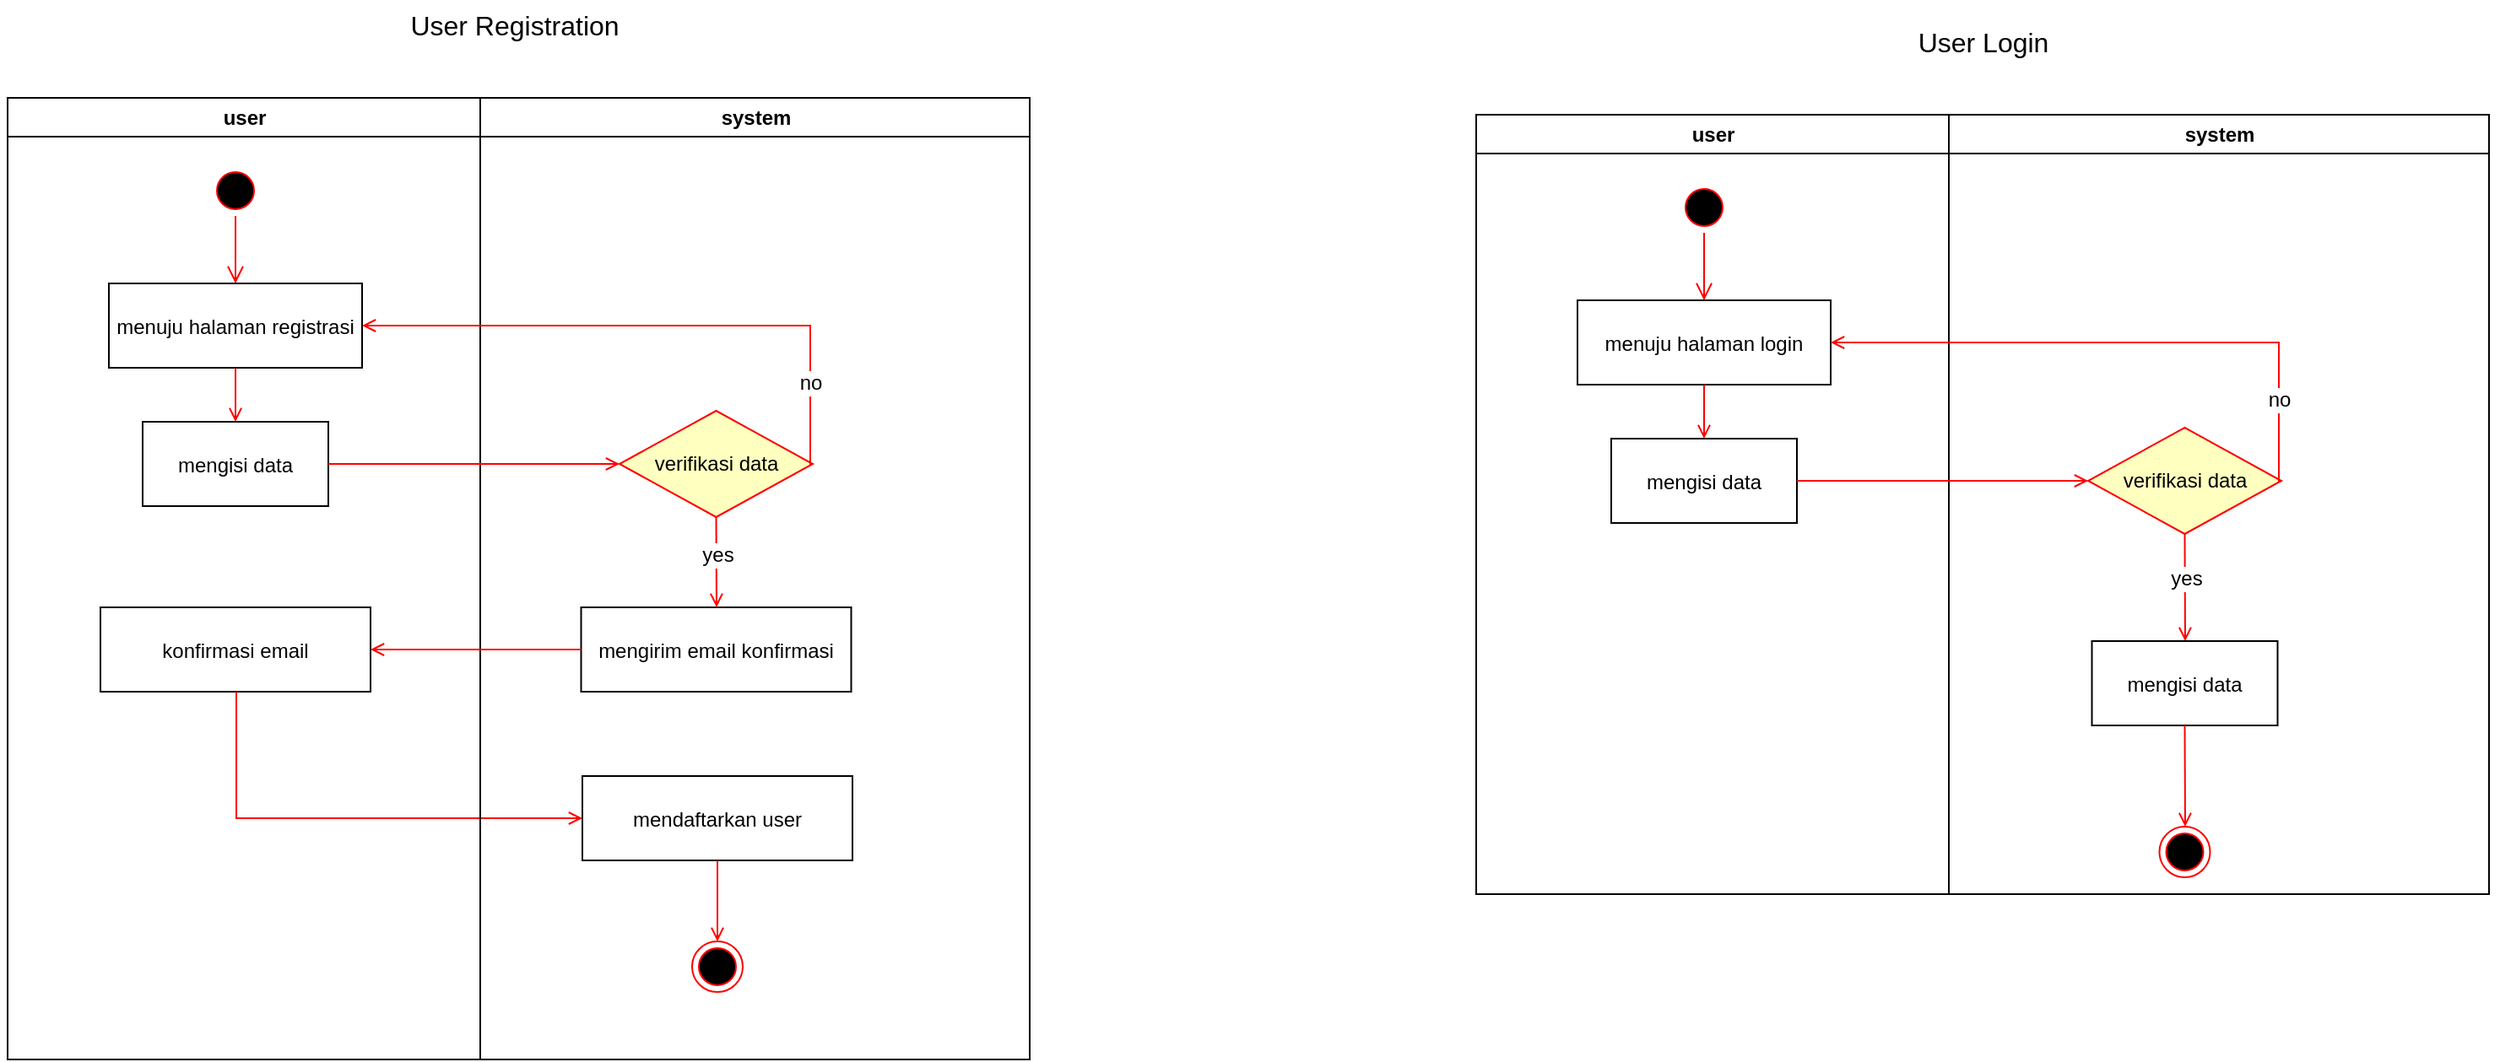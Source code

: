 <mxfile version="24.6.4" type="github">
  <diagram name="Page-1" id="e7e014a7-5840-1c2e-5031-d8a46d1fe8dd">
    <mxGraphModel dx="1674" dy="897" grid="1" gridSize="10" guides="1" tooltips="1" connect="1" arrows="1" fold="1" page="1" pageScale="1" pageWidth="1169" pageHeight="826" background="none" math="0" shadow="0">
      <root>
        <mxCell id="0" />
        <mxCell id="1" parent="0" />
        <mxCell id="2" value="user" style="swimlane;whiteSpace=wrap" parent="1" vertex="1">
          <mxGeometry x="164.5" y="128" width="280" height="570" as="geometry" />
        </mxCell>
        <mxCell id="5" value="" style="ellipse;shape=startState;fillColor=#000000;strokeColor=#ff0000;" parent="2" vertex="1">
          <mxGeometry x="120" y="40" width="30" height="30" as="geometry" />
        </mxCell>
        <mxCell id="6" value="" style="edgeStyle=elbowEdgeStyle;elbow=horizontal;verticalAlign=bottom;endArrow=open;endSize=8;strokeColor=#FF0000;endFill=1;rounded=0" parent="2" source="5" target="7" edge="1">
          <mxGeometry x="100" y="40" as="geometry">
            <mxPoint x="115" y="110" as="targetPoint" />
          </mxGeometry>
        </mxCell>
        <mxCell id="7" value="menuju halaman registrasi" style="" parent="2" vertex="1">
          <mxGeometry x="60" y="110" width="150" height="50" as="geometry" />
        </mxCell>
        <mxCell id="8" value="mengisi data" style="" parent="2" vertex="1">
          <mxGeometry x="80" y="192" width="110" height="50" as="geometry" />
        </mxCell>
        <mxCell id="9" value="" style="endArrow=open;strokeColor=#FF0000;endFill=1;rounded=0" parent="2" source="7" target="8" edge="1">
          <mxGeometry relative="1" as="geometry" />
        </mxCell>
        <mxCell id="HRK5GdI_0ne3H7yPrhea-61" value="konfirmasi email" style="" vertex="1" parent="2">
          <mxGeometry x="55" y="302" width="160" height="50" as="geometry" />
        </mxCell>
        <mxCell id="HRK5GdI_0ne3H7yPrhea-66" value="" style="edgeStyle=elbowEdgeStyle;elbow=horizontal;strokeColor=#FF0000;endArrow=open;endFill=1;rounded=0;entryX=0;entryY=0.5;entryDx=0;entryDy=0;" edge="1" parent="2" target="HRK5GdI_0ne3H7yPrhea-67">
          <mxGeometry width="100" height="100" relative="1" as="geometry">
            <mxPoint x="135.5" y="352" as="sourcePoint" />
            <mxPoint x="335.5" y="422" as="targetPoint" />
            <Array as="points">
              <mxPoint x="135.5" y="382" />
            </Array>
          </mxGeometry>
        </mxCell>
        <mxCell id="3" value="system" style="swimlane;whiteSpace=wrap" parent="1" vertex="1">
          <mxGeometry x="444.5" y="128" width="325.5" height="570" as="geometry" />
        </mxCell>
        <mxCell id="24" value="" style="endArrow=open;strokeColor=#FF0000;endFill=1;rounded=0" parent="3" target="21" edge="1">
          <mxGeometry relative="1" as="geometry">
            <mxPoint x="130" y="245" as="sourcePoint" />
          </mxGeometry>
        </mxCell>
        <mxCell id="26" value="" style="edgeStyle=elbowEdgeStyle;elbow=horizontal;verticalAlign=bottom;endArrow=open;endSize=8;strokeColor=#FF0000;endFill=1;rounded=0" parent="3" source="25" edge="1">
          <mxGeometry x="130" y="90" as="geometry">
            <mxPoint x="130" y="135" as="targetPoint" />
          </mxGeometry>
        </mxCell>
        <mxCell id="38" value="" style="ellipse;shape=endState;fillColor=#000000;strokeColor=#ff0000" parent="3" vertex="1">
          <mxGeometry x="125.5" y="500" width="30" height="30" as="geometry" />
        </mxCell>
        <mxCell id="HRK5GdI_0ne3H7yPrhea-56" value="verifikasi data" style="rhombus;whiteSpace=wrap;html=1;fontColor=#000000;fillColor=#ffffc0;strokeColor=#ff0000;" vertex="1" parent="3">
          <mxGeometry x="82.5" y="185.5" width="114.5" height="63" as="geometry" />
        </mxCell>
        <mxCell id="HRK5GdI_0ne3H7yPrhea-63" value="mengirim email konfirmasi" style="" vertex="1" parent="3">
          <mxGeometry x="59.75" y="302" width="160" height="50" as="geometry" />
        </mxCell>
        <mxCell id="HRK5GdI_0ne3H7yPrhea-64" value="" style="edgeStyle=elbowEdgeStyle;elbow=horizontal;strokeColor=#FF0000;endArrow=open;endFill=1;rounded=0;exitX=0.5;exitY=1;exitDx=0;exitDy=0;entryX=0.5;entryY=0;entryDx=0;entryDy=0;" edge="1" parent="3" source="HRK5GdI_0ne3H7yPrhea-56" target="HRK5GdI_0ne3H7yPrhea-63">
          <mxGeometry width="100" height="100" relative="1" as="geometry">
            <mxPoint x="440" y="192" as="sourcePoint" />
            <mxPoint x="316" y="192" as="targetPoint" />
            <Array as="points">
              <mxPoint x="140" y="272" />
            </Array>
          </mxGeometry>
        </mxCell>
        <mxCell id="HRK5GdI_0ne3H7yPrhea-65" value="yes" style="edgeLabel;html=1;align=center;verticalAlign=middle;resizable=0;points=[];fontSize=12;" vertex="1" connectable="0" parent="HRK5GdI_0ne3H7yPrhea-64">
          <mxGeometry x="-0.176" relative="1" as="geometry">
            <mxPoint as="offset" />
          </mxGeometry>
        </mxCell>
        <mxCell id="HRK5GdI_0ne3H7yPrhea-67" value="mendaftarkan user" style="" vertex="1" parent="3">
          <mxGeometry x="60.5" y="402" width="160" height="50" as="geometry" />
        </mxCell>
        <mxCell id="HRK5GdI_0ne3H7yPrhea-68" value="" style="edgeStyle=elbowEdgeStyle;elbow=horizontal;strokeColor=#FF0000;endArrow=open;endFill=1;rounded=0;exitX=0.5;exitY=1;exitDx=0;exitDy=0;entryX=0.5;entryY=0;entryDx=0;entryDy=0;" edge="1" parent="3" source="HRK5GdI_0ne3H7yPrhea-67" target="38">
          <mxGeometry width="100" height="100" relative="1" as="geometry">
            <mxPoint x="440" y="492" as="sourcePoint" />
            <mxPoint x="316" y="492" as="targetPoint" />
            <Array as="points">
              <mxPoint x="140.5" y="472" />
            </Array>
          </mxGeometry>
        </mxCell>
        <mxCell id="HRK5GdI_0ne3H7yPrhea-41" value="User Registration" style="text;html=1;align=center;verticalAlign=middle;whiteSpace=wrap;rounded=0;fontSize=16;" vertex="1" parent="1">
          <mxGeometry x="160" y="70" width="610" height="30" as="geometry" />
        </mxCell>
        <mxCell id="HRK5GdI_0ne3H7yPrhea-51" value="" style="endArrow=open;strokeColor=#FF0000;endFill=1;rounded=0;exitX=1;exitY=0.5;exitDx=0;exitDy=0;entryX=0;entryY=0.5;entryDx=0;entryDy=0;" edge="1" parent="1" source="8" target="HRK5GdI_0ne3H7yPrhea-56">
          <mxGeometry relative="1" as="geometry">
            <mxPoint x="390" y="372.5" as="sourcePoint" />
            <mxPoint x="510" y="345" as="targetPoint" />
          </mxGeometry>
        </mxCell>
        <mxCell id="12" value="" style="edgeStyle=elbowEdgeStyle;elbow=horizontal;strokeColor=#FF0000;endArrow=open;endFill=1;rounded=0;entryX=1;entryY=0.5;entryDx=0;entryDy=0;exitX=1;exitY=0.5;exitDx=0;exitDy=0;" parent="1" source="HRK5GdI_0ne3H7yPrhea-56" target="7" edge="1">
          <mxGeometry width="100" height="100" relative="1" as="geometry">
            <mxPoint x="620" y="300" as="sourcePoint" />
            <mxPoint x="424.5" y="318" as="targetPoint" />
            <Array as="points">
              <mxPoint x="640" y="310" />
            </Array>
          </mxGeometry>
        </mxCell>
        <mxCell id="HRK5GdI_0ne3H7yPrhea-59" value="no" style="edgeLabel;html=1;align=center;verticalAlign=middle;resizable=0;points=[];fontSize=12;" vertex="1" connectable="0" parent="12">
          <mxGeometry x="-0.716" relative="1" as="geometry">
            <mxPoint as="offset" />
          </mxGeometry>
        </mxCell>
        <mxCell id="HRK5GdI_0ne3H7yPrhea-60" value="" style="edgeStyle=elbowEdgeStyle;elbow=horizontal;strokeColor=#FF0000;endArrow=open;endFill=1;rounded=0;exitX=0;exitY=0.5;exitDx=0;exitDy=0;entryX=1;entryY=0.5;entryDx=0;entryDy=0;" edge="1" parent="1" source="HRK5GdI_0ne3H7yPrhea-63" target="HRK5GdI_0ne3H7yPrhea-61">
          <mxGeometry width="100" height="100" relative="1" as="geometry">
            <mxPoint x="914.5" y="357" as="sourcePoint" />
            <mxPoint x="360" y="420" as="targetPoint" />
            <Array as="points">
              <mxPoint x="440" y="450" />
            </Array>
          </mxGeometry>
        </mxCell>
        <mxCell id="HRK5GdI_0ne3H7yPrhea-79" value="user" style="swimlane;whiteSpace=wrap" vertex="1" parent="1">
          <mxGeometry x="1034.5" y="138" width="280" height="462" as="geometry" />
        </mxCell>
        <mxCell id="HRK5GdI_0ne3H7yPrhea-80" value="" style="ellipse;shape=startState;fillColor=#000000;strokeColor=#ff0000;" vertex="1" parent="HRK5GdI_0ne3H7yPrhea-79">
          <mxGeometry x="120" y="40" width="30" height="30" as="geometry" />
        </mxCell>
        <mxCell id="HRK5GdI_0ne3H7yPrhea-81" value="" style="edgeStyle=elbowEdgeStyle;elbow=horizontal;verticalAlign=bottom;endArrow=open;endSize=8;strokeColor=#FF0000;endFill=1;rounded=0" edge="1" parent="HRK5GdI_0ne3H7yPrhea-79" source="HRK5GdI_0ne3H7yPrhea-80" target="HRK5GdI_0ne3H7yPrhea-82">
          <mxGeometry x="100" y="40" as="geometry">
            <mxPoint x="115" y="110" as="targetPoint" />
          </mxGeometry>
        </mxCell>
        <mxCell id="HRK5GdI_0ne3H7yPrhea-82" value="menuju halaman login" style="" vertex="1" parent="HRK5GdI_0ne3H7yPrhea-79">
          <mxGeometry x="60" y="110" width="150" height="50" as="geometry" />
        </mxCell>
        <mxCell id="HRK5GdI_0ne3H7yPrhea-83" value="mengisi data" style="" vertex="1" parent="HRK5GdI_0ne3H7yPrhea-79">
          <mxGeometry x="80" y="192" width="110" height="50" as="geometry" />
        </mxCell>
        <mxCell id="HRK5GdI_0ne3H7yPrhea-84" value="" style="endArrow=open;strokeColor=#FF0000;endFill=1;rounded=0" edge="1" parent="HRK5GdI_0ne3H7yPrhea-79" source="HRK5GdI_0ne3H7yPrhea-82" target="HRK5GdI_0ne3H7yPrhea-83">
          <mxGeometry relative="1" as="geometry" />
        </mxCell>
        <mxCell id="HRK5GdI_0ne3H7yPrhea-87" value="system" style="swimlane;whiteSpace=wrap" vertex="1" parent="1">
          <mxGeometry x="1314.5" y="138" width="320" height="462" as="geometry" />
        </mxCell>
        <mxCell id="HRK5GdI_0ne3H7yPrhea-88" value="" style="endArrow=open;strokeColor=#FF0000;endFill=1;rounded=0" edge="1" parent="HRK5GdI_0ne3H7yPrhea-87">
          <mxGeometry relative="1" as="geometry">
            <mxPoint x="130" y="245" as="sourcePoint" />
          </mxGeometry>
        </mxCell>
        <mxCell id="HRK5GdI_0ne3H7yPrhea-89" value="" style="edgeStyle=elbowEdgeStyle;elbow=horizontal;verticalAlign=bottom;endArrow=open;endSize=8;strokeColor=#FF0000;endFill=1;rounded=0" edge="1" parent="HRK5GdI_0ne3H7yPrhea-87">
          <mxGeometry x="130" y="90" as="geometry">
            <mxPoint x="130" y="135" as="targetPoint" />
          </mxGeometry>
        </mxCell>
        <mxCell id="HRK5GdI_0ne3H7yPrhea-90" value="" style="ellipse;shape=endState;fillColor=#000000;strokeColor=#ff0000" vertex="1" parent="HRK5GdI_0ne3H7yPrhea-87">
          <mxGeometry x="124.75" y="422" width="30" height="30" as="geometry" />
        </mxCell>
        <mxCell id="HRK5GdI_0ne3H7yPrhea-91" value="verifikasi data" style="rhombus;whiteSpace=wrap;html=1;fontColor=#000000;fillColor=#ffffc0;strokeColor=#ff0000;" vertex="1" parent="HRK5GdI_0ne3H7yPrhea-87">
          <mxGeometry x="82.5" y="185.5" width="114.5" height="63" as="geometry" />
        </mxCell>
        <mxCell id="HRK5GdI_0ne3H7yPrhea-93" value="" style="edgeStyle=elbowEdgeStyle;elbow=horizontal;strokeColor=#FF0000;endArrow=open;endFill=1;rounded=0;exitX=0.5;exitY=1;exitDx=0;exitDy=0;entryX=0.5;entryY=0;entryDx=0;entryDy=0;" edge="1" parent="HRK5GdI_0ne3H7yPrhea-87" source="HRK5GdI_0ne3H7yPrhea-91" target="HRK5GdI_0ne3H7yPrhea-102">
          <mxGeometry width="100" height="100" relative="1" as="geometry">
            <mxPoint x="440" y="192" as="sourcePoint" />
            <mxPoint x="139.75" y="302" as="targetPoint" />
            <Array as="points">
              <mxPoint x="140" y="272" />
            </Array>
          </mxGeometry>
        </mxCell>
        <mxCell id="HRK5GdI_0ne3H7yPrhea-94" value="yes" style="edgeLabel;html=1;align=center;verticalAlign=middle;resizable=0;points=[];fontSize=12;" vertex="1" connectable="0" parent="HRK5GdI_0ne3H7yPrhea-93">
          <mxGeometry x="-0.176" relative="1" as="geometry">
            <mxPoint as="offset" />
          </mxGeometry>
        </mxCell>
        <mxCell id="HRK5GdI_0ne3H7yPrhea-102" value="mengisi data" style="" vertex="1" parent="HRK5GdI_0ne3H7yPrhea-87">
          <mxGeometry x="84.75" y="312" width="110" height="50" as="geometry" />
        </mxCell>
        <mxCell id="HRK5GdI_0ne3H7yPrhea-103" value="" style="edgeStyle=elbowEdgeStyle;elbow=horizontal;strokeColor=#FF0000;endArrow=open;endFill=1;rounded=0;entryX=0.5;entryY=0;entryDx=0;entryDy=0;exitX=0.5;exitY=1;exitDx=0;exitDy=0;" edge="1" parent="HRK5GdI_0ne3H7yPrhea-87" source="HRK5GdI_0ne3H7yPrhea-102" target="HRK5GdI_0ne3H7yPrhea-90">
          <mxGeometry width="100" height="100" relative="1" as="geometry">
            <mxPoint x="129.5" y="369" as="sourcePoint" />
            <mxPoint x="-54.5" y="312" as="targetPoint" />
            <Array as="points" />
          </mxGeometry>
        </mxCell>
        <mxCell id="HRK5GdI_0ne3H7yPrhea-97" value="User Login" style="text;html=1;align=center;verticalAlign=middle;whiteSpace=wrap;rounded=0;fontSize=16;" vertex="1" parent="1">
          <mxGeometry x="1030" y="80" width="610" height="30" as="geometry" />
        </mxCell>
        <mxCell id="HRK5GdI_0ne3H7yPrhea-98" value="" style="endArrow=open;strokeColor=#FF0000;endFill=1;rounded=0;exitX=1;exitY=0.5;exitDx=0;exitDy=0;entryX=0;entryY=0.5;entryDx=0;entryDy=0;" edge="1" source="HRK5GdI_0ne3H7yPrhea-83" target="HRK5GdI_0ne3H7yPrhea-91" parent="1">
          <mxGeometry relative="1" as="geometry">
            <mxPoint x="1260" y="382.5" as="sourcePoint" />
            <mxPoint x="1380" y="355" as="targetPoint" />
          </mxGeometry>
        </mxCell>
        <mxCell id="HRK5GdI_0ne3H7yPrhea-99" value="" style="edgeStyle=elbowEdgeStyle;elbow=horizontal;strokeColor=#FF0000;endArrow=open;endFill=1;rounded=0;entryX=1;entryY=0.5;entryDx=0;entryDy=0;exitX=1;exitY=0.5;exitDx=0;exitDy=0;" edge="1" source="HRK5GdI_0ne3H7yPrhea-91" target="HRK5GdI_0ne3H7yPrhea-82" parent="1">
          <mxGeometry width="100" height="100" relative="1" as="geometry">
            <mxPoint x="1490" y="310" as="sourcePoint" />
            <mxPoint x="1294.5" y="328" as="targetPoint" />
            <Array as="points">
              <mxPoint x="1510" y="320" />
            </Array>
          </mxGeometry>
        </mxCell>
        <mxCell id="HRK5GdI_0ne3H7yPrhea-100" value="no" style="edgeLabel;html=1;align=center;verticalAlign=middle;resizable=0;points=[];fontSize=12;" vertex="1" connectable="0" parent="HRK5GdI_0ne3H7yPrhea-99">
          <mxGeometry x="-0.716" relative="1" as="geometry">
            <mxPoint as="offset" />
          </mxGeometry>
        </mxCell>
      </root>
    </mxGraphModel>
  </diagram>
</mxfile>
